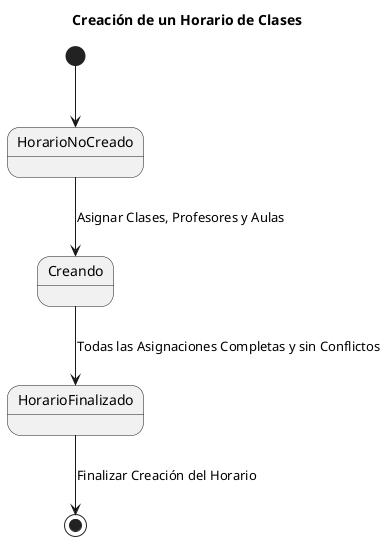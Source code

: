 @startuml
title Creación de un Horario de Clases

state "HorarioNoCreado" as HorarioNoCreado
state "Creando" as Creando
state "HorarioFinalizado" as HorarioFinalizado

[*] --> HorarioNoCreado
HorarioNoCreado --> Creando : Asignar Clases, Profesores y Aulas
Creando --> HorarioFinalizado : Todas las Asignaciones Completas y sin Conflictos
HorarioFinalizado --> [*] : Finalizar Creación del Horario

@enduml
